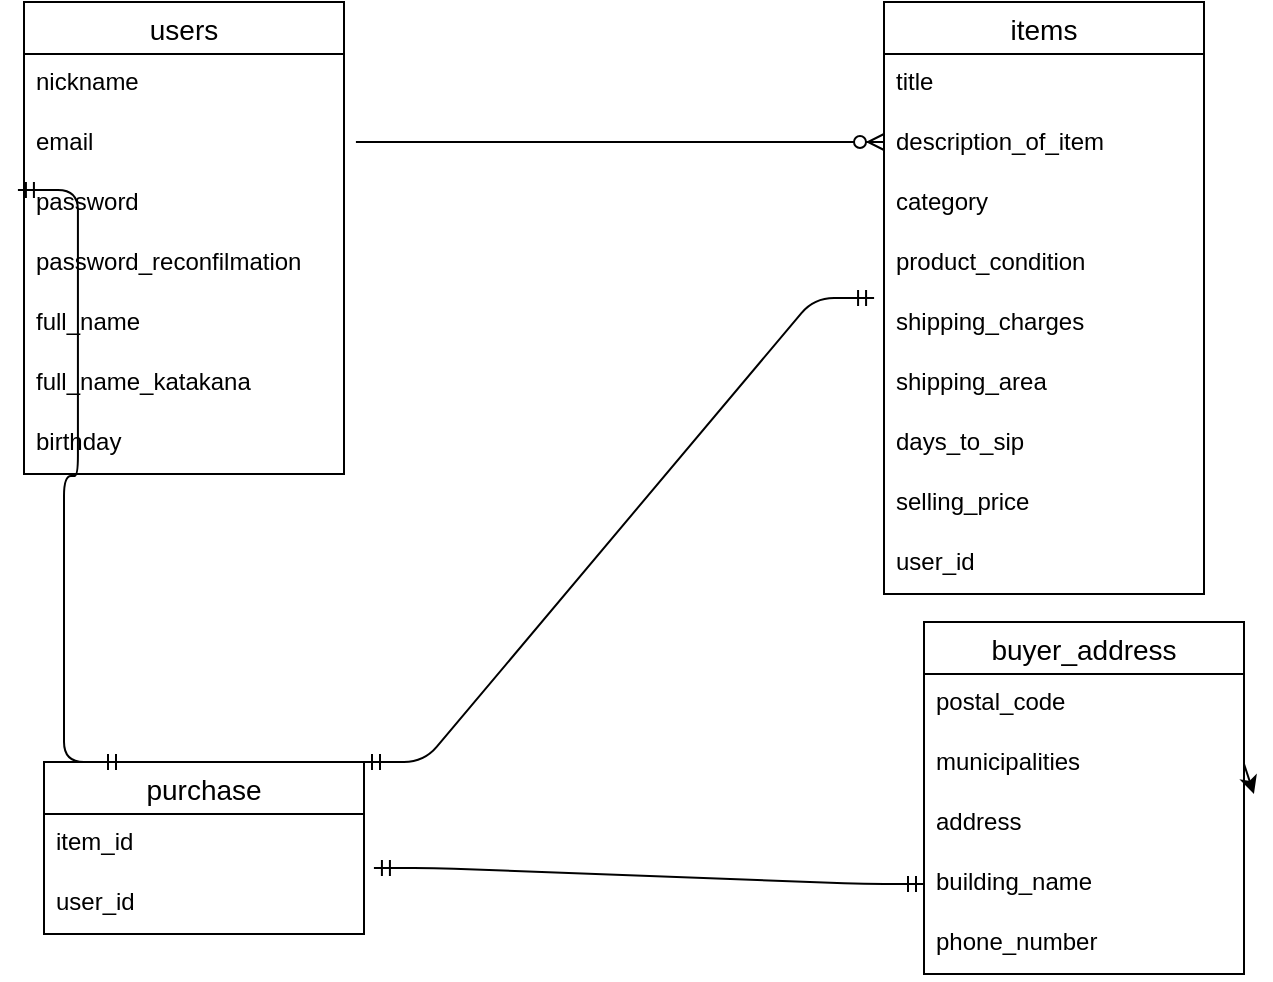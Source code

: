 <mxfile version="13.6.5" pages="2">
    <diagram id="2MqxQze_lYjrvM37FgaJ" name="ページ1">
        <mxGraphModel dx="748" dy="573" grid="1" gridSize="10" guides="1" tooltips="1" connect="1" arrows="1" fold="1" page="1" pageScale="1" pageWidth="827" pageHeight="1169" math="0" shadow="0">
            <root>
                <mxCell id="0"/>
                <mxCell id="1" parent="0"/>
                <mxCell id="28" value="" style="fontSize=12;html=1;endArrow=ERzeroToMany;endFill=1;exitX=0.922;exitY=0;exitDx=0;exitDy=0;exitPerimeter=0;" edge="1" parent="1">
                    <mxGeometry width="100" height="100" relative="1" as="geometry">
                        <mxPoint x="245.96" y="160" as="sourcePoint"/>
                        <mxPoint x="510" y="160" as="targetPoint"/>
                    </mxGeometry>
                </mxCell>
                <mxCell id="41" value="users" style="swimlane;fontStyle=0;childLayout=stackLayout;horizontal=1;startSize=26;horizontalStack=0;resizeParent=1;resizeParentMax=0;resizeLast=0;collapsible=1;marginBottom=0;align=center;fontSize=14;" vertex="1" parent="1">
                    <mxGeometry x="80" y="90" width="160" height="236" as="geometry"/>
                </mxCell>
                <mxCell id="42" value="nickname" style="text;strokeColor=none;fillColor=none;spacingLeft=4;spacingRight=4;overflow=hidden;rotatable=0;points=[[0,0.5],[1,0.5]];portConstraint=eastwest;fontSize=12;" vertex="1" parent="41">
                    <mxGeometry y="26" width="160" height="30" as="geometry"/>
                </mxCell>
                <mxCell id="43" value="email" style="text;strokeColor=none;fillColor=none;spacingLeft=4;spacingRight=4;overflow=hidden;rotatable=0;points=[[0,0.5],[1,0.5]];portConstraint=eastwest;fontSize=12;" vertex="1" parent="41">
                    <mxGeometry y="56" width="160" height="30" as="geometry"/>
                </mxCell>
                <mxCell id="44" value="password" style="text;strokeColor=none;fillColor=none;spacingLeft=4;spacingRight=4;overflow=hidden;rotatable=0;points=[[0,0.5],[1,0.5]];portConstraint=eastwest;fontSize=12;" vertex="1" parent="41">
                    <mxGeometry y="86" width="160" height="30" as="geometry"/>
                </mxCell>
                <mxCell id="lTR8VRof1hblGznvafSS-89" value="password_reconfilmation" style="text;strokeColor=none;fillColor=none;spacingLeft=4;spacingRight=4;overflow=hidden;rotatable=0;points=[[0,0.5],[1,0.5]];portConstraint=eastwest;fontSize=12;" vertex="1" parent="41">
                    <mxGeometry y="116" width="160" height="30" as="geometry"/>
                </mxCell>
                <mxCell id="lTR8VRof1hblGznvafSS-91" value="full_name" style="text;strokeColor=none;fillColor=none;spacingLeft=4;spacingRight=4;overflow=hidden;rotatable=0;points=[[0,0.5],[1,0.5]];portConstraint=eastwest;fontSize=12;" vertex="1" parent="41">
                    <mxGeometry y="146" width="160" height="30" as="geometry"/>
                </mxCell>
                <mxCell id="lTR8VRof1hblGznvafSS-61" value="full_name_katakana" style="text;strokeColor=none;fillColor=none;spacingLeft=4;spacingRight=4;overflow=hidden;rotatable=0;points=[[0,0.5],[1,0.5]];portConstraint=eastwest;fontSize=12;" vertex="1" parent="41">
                    <mxGeometry y="176" width="160" height="30" as="geometry"/>
                </mxCell>
                <mxCell id="lTR8VRof1hblGznvafSS-90" value="birthday" style="text;strokeColor=none;fillColor=none;spacingLeft=4;spacingRight=4;overflow=hidden;rotatable=0;points=[[0,0.5],[1,0.5]];portConstraint=eastwest;fontSize=12;" vertex="1" parent="41">
                    <mxGeometry y="206" width="160" height="30" as="geometry"/>
                </mxCell>
                <mxCell id="45" value="items" style="swimlane;fontStyle=0;childLayout=stackLayout;horizontal=1;startSize=26;horizontalStack=0;resizeParent=1;resizeParentMax=0;resizeLast=0;collapsible=1;marginBottom=0;align=center;fontSize=14;" vertex="1" parent="1">
                    <mxGeometry x="510" y="90" width="160" height="296" as="geometry"/>
                </mxCell>
                <mxCell id="46" value="title" style="text;strokeColor=none;fillColor=none;spacingLeft=4;spacingRight=4;overflow=hidden;rotatable=0;points=[[0,0.5],[1,0.5]];portConstraint=eastwest;fontSize=12;" vertex="1" parent="45">
                    <mxGeometry y="26" width="160" height="30" as="geometry"/>
                </mxCell>
                <mxCell id="lTR8VRof1hblGznvafSS-76" value="description_of_item" style="text;strokeColor=none;fillColor=none;spacingLeft=4;spacingRight=4;overflow=hidden;rotatable=0;points=[[0,0.5],[1,0.5]];portConstraint=eastwest;fontSize=12;" vertex="1" parent="45">
                    <mxGeometry y="56" width="160" height="30" as="geometry"/>
                </mxCell>
                <mxCell id="lTR8VRof1hblGznvafSS-77" value="category" style="text;strokeColor=none;fillColor=none;spacingLeft=4;spacingRight=4;overflow=hidden;rotatable=0;points=[[0,0.5],[1,0.5]];portConstraint=eastwest;fontSize=12;" vertex="1" parent="45">
                    <mxGeometry y="86" width="160" height="30" as="geometry"/>
                </mxCell>
                <mxCell id="47" value="product_condition" style="text;strokeColor=none;fillColor=none;spacingLeft=4;spacingRight=4;overflow=hidden;rotatable=0;points=[[0,0.5],[1,0.5]];portConstraint=eastwest;fontSize=12;" vertex="1" parent="45">
                    <mxGeometry y="116" width="160" height="30" as="geometry"/>
                </mxCell>
                <mxCell id="lTR8VRof1hblGznvafSS-81" value="shipping_charges" style="text;strokeColor=none;fillColor=none;spacingLeft=4;spacingRight=4;overflow=hidden;rotatable=0;points=[[0,0.5],[1,0.5]];portConstraint=eastwest;fontSize=12;" vertex="1" parent="45">
                    <mxGeometry y="146" width="160" height="30" as="geometry"/>
                </mxCell>
                <mxCell id="lTR8VRof1hblGznvafSS-83" value="shipping_area" style="text;strokeColor=none;fillColor=none;spacingLeft=4;spacingRight=4;overflow=hidden;rotatable=0;points=[[0,0.5],[1,0.5]];portConstraint=eastwest;fontSize=12;" vertex="1" parent="45">
                    <mxGeometry y="176" width="160" height="30" as="geometry"/>
                </mxCell>
                <mxCell id="lTR8VRof1hblGznvafSS-84" value="days_to_sip" style="text;strokeColor=none;fillColor=none;spacingLeft=4;spacingRight=4;overflow=hidden;rotatable=0;points=[[0,0.5],[1,0.5]];portConstraint=eastwest;fontSize=12;" vertex="1" parent="45">
                    <mxGeometry y="206" width="160" height="30" as="geometry"/>
                </mxCell>
                <mxCell id="lTR8VRof1hblGznvafSS-85" value="selling_price" style="text;strokeColor=none;fillColor=none;spacingLeft=4;spacingRight=4;overflow=hidden;rotatable=0;points=[[0,0.5],[1,0.5]];portConstraint=eastwest;fontSize=12;" vertex="1" parent="45">
                    <mxGeometry y="236" width="160" height="30" as="geometry"/>
                </mxCell>
                <mxCell id="48" value="user_id&#10;" style="text;strokeColor=none;fillColor=none;spacingLeft=4;spacingRight=4;overflow=hidden;rotatable=0;points=[[0,0.5],[1,0.5]];portConstraint=eastwest;fontSize=12;" vertex="1" parent="45">
                    <mxGeometry y="266" width="160" height="30" as="geometry"/>
                </mxCell>
                <mxCell id="lTR8VRof1hblGznvafSS-67" value="" style="edgeStyle=entityRelationEdgeStyle;fontSize=12;html=1;endArrow=ERmandOne;startArrow=ERmandOne;exitX=1.031;exitY=-0.1;exitDx=0;exitDy=0;exitPerimeter=0;entryX=0;entryY=0.5;entryDx=0;entryDy=0;" edge="1" parent="1" source="lTR8VRof1hblGznvafSS-50" target="lTR8VRof1hblGznvafSS-59">
                    <mxGeometry width="100" height="100" relative="1" as="geometry">
                        <mxPoint x="340" y="448" as="sourcePoint"/>
                        <mxPoint x="440" y="348" as="targetPoint"/>
                    </mxGeometry>
                </mxCell>
                <mxCell id="lTR8VRof1hblGznvafSS-49" value="purchase" style="swimlane;fontStyle=0;childLayout=stackLayout;horizontal=1;startSize=26;horizontalStack=0;resizeParent=1;resizeParentMax=0;resizeLast=0;collapsible=1;marginBottom=0;align=center;fontSize=14;" vertex="1" parent="1">
                    <mxGeometry x="90" y="470" width="160" height="86" as="geometry"/>
                </mxCell>
                <mxCell id="lTR8VRof1hblGznvafSS-51" value="item_id" style="text;strokeColor=none;fillColor=none;spacingLeft=4;spacingRight=4;overflow=hidden;rotatable=0;points=[[0,0.5],[1,0.5]];portConstraint=eastwest;fontSize=12;" vertex="1" parent="lTR8VRof1hblGznvafSS-49">
                    <mxGeometry y="26" width="160" height="30" as="geometry"/>
                </mxCell>
                <mxCell id="lTR8VRof1hblGznvafSS-50" value="user_id" style="text;strokeColor=none;fillColor=none;spacingLeft=4;spacingRight=4;overflow=hidden;rotatable=0;points=[[0,0.5],[1,0.5]];portConstraint=eastwest;fontSize=12;" vertex="1" parent="lTR8VRof1hblGznvafSS-49">
                    <mxGeometry y="56" width="160" height="30" as="geometry"/>
                </mxCell>
                <mxCell id="lTR8VRof1hblGznvafSS-53" value="buyer_address" style="swimlane;fontStyle=0;childLayout=stackLayout;horizontal=1;startSize=26;horizontalStack=0;resizeParent=1;resizeParentMax=0;resizeLast=0;collapsible=1;marginBottom=0;align=center;fontSize=14;swimlaneFillColor=none;" vertex="1" parent="1">
                    <mxGeometry x="530" y="400" width="160" height="176" as="geometry"/>
                </mxCell>
                <mxCell id="lTR8VRof1hblGznvafSS-54" value="postal_code" style="text;strokeColor=none;fillColor=none;spacingLeft=4;spacingRight=4;overflow=hidden;rotatable=0;points=[[0,0.5],[1,0.5]];portConstraint=eastwest;fontSize=12;" vertex="1" parent="lTR8VRof1hblGznvafSS-53">
                    <mxGeometry y="26" width="160" height="30" as="geometry"/>
                </mxCell>
                <mxCell id="lTR8VRof1hblGznvafSS-55" value="municipalities" style="text;strokeColor=none;fillColor=none;spacingLeft=4;spacingRight=4;overflow=hidden;rotatable=0;points=[[0,0.5],[1,0.5]];portConstraint=eastwest;fontSize=12;" vertex="1" parent="lTR8VRof1hblGznvafSS-53">
                    <mxGeometry y="56" width="160" height="30" as="geometry"/>
                </mxCell>
                <mxCell id="lTR8VRof1hblGznvafSS-56" value="address" style="text;strokeColor=none;fillColor=none;spacingLeft=4;spacingRight=4;overflow=hidden;rotatable=0;points=[[0,0.5],[1,0.5]];portConstraint=eastwest;fontSize=12;" vertex="1" parent="lTR8VRof1hblGznvafSS-53">
                    <mxGeometry y="86" width="160" height="30" as="geometry"/>
                </mxCell>
                <mxCell id="lTR8VRof1hblGznvafSS-59" value="building_name" style="text;strokeColor=none;fillColor=none;spacingLeft=4;spacingRight=4;overflow=hidden;rotatable=0;points=[[0,0.5],[1,0.5]];portConstraint=eastwest;fontSize=12;" vertex="1" parent="lTR8VRof1hblGznvafSS-53">
                    <mxGeometry y="116" width="160" height="30" as="geometry"/>
                </mxCell>
                <mxCell id="lTR8VRof1hblGznvafSS-60" value="phone_number" style="text;strokeColor=none;fillColor=none;spacingLeft=4;spacingRight=4;overflow=hidden;rotatable=0;points=[[0,0.5],[1,0.5]];portConstraint=eastwest;fontSize=12;" vertex="1" parent="lTR8VRof1hblGznvafSS-53">
                    <mxGeometry y="146" width="160" height="30" as="geometry"/>
                </mxCell>
                <mxCell id="lTR8VRof1hblGznvafSS-57" style="edgeStyle=none;rounded=0;orthogonalLoop=1;jettySize=auto;html=1;exitX=1;exitY=0.5;exitDx=0;exitDy=0;entryX=1.031;entryY=1;entryDx=0;entryDy=0;entryPerimeter=0;" edge="1" parent="lTR8VRof1hblGznvafSS-53" source="lTR8VRof1hblGznvafSS-55" target="lTR8VRof1hblGznvafSS-55">
                    <mxGeometry relative="1" as="geometry"/>
                </mxCell>
                <mxCell id="lTR8VRof1hblGznvafSS-87" value="" style="edgeStyle=entityRelationEdgeStyle;fontSize=12;html=1;endArrow=ERmandOne;startArrow=ERmandOne;exitX=1;exitY=0;exitDx=0;exitDy=0;entryX=-0.031;entryY=0.067;entryDx=0;entryDy=0;entryPerimeter=0;" edge="1" parent="1" source="lTR8VRof1hblGznvafSS-49" target="lTR8VRof1hblGznvafSS-81">
                    <mxGeometry width="100" height="100" relative="1" as="geometry">
                        <mxPoint x="320" y="350" as="sourcePoint"/>
                        <mxPoint x="420" y="250" as="targetPoint"/>
                    </mxGeometry>
                </mxCell>
                <mxCell id="lTR8VRof1hblGznvafSS-88" value="" style="edgeStyle=entityRelationEdgeStyle;fontSize=12;html=1;endArrow=ERmandOne;startArrow=ERmandOne;entryX=-0.019;entryY=0.267;entryDx=0;entryDy=0;entryPerimeter=0;exitX=0.25;exitY=0;exitDx=0;exitDy=0;" edge="1" parent="1" source="lTR8VRof1hblGznvafSS-49" target="44">
                    <mxGeometry width="100" height="100" relative="1" as="geometry">
                        <mxPoint x="100" y="370" as="sourcePoint"/>
                        <mxPoint x="200" y="270" as="targetPoint"/>
                    </mxGeometry>
                </mxCell>
            </root>
        </mxGraphModel>
    </diagram>
    <diagram id="JP00mxtPa8E7oO5ewkg2" name="ページ2">
        <mxGraphModel dx="730" dy="573" grid="1" gridSize="10" guides="1" tooltips="1" connect="1" arrows="1" fold="1" page="1" pageScale="1" pageWidth="827" pageHeight="1169" math="0" shadow="0">
            <root>
                <mxCell id="aVn_iYC1UvZHqgqgUwHY-0"/>
                <mxCell id="aVn_iYC1UvZHqgqgUwHY-1" parent="aVn_iYC1UvZHqgqgUwHY-0"/>
            </root>
        </mxGraphModel>
    </diagram>
</mxfile>